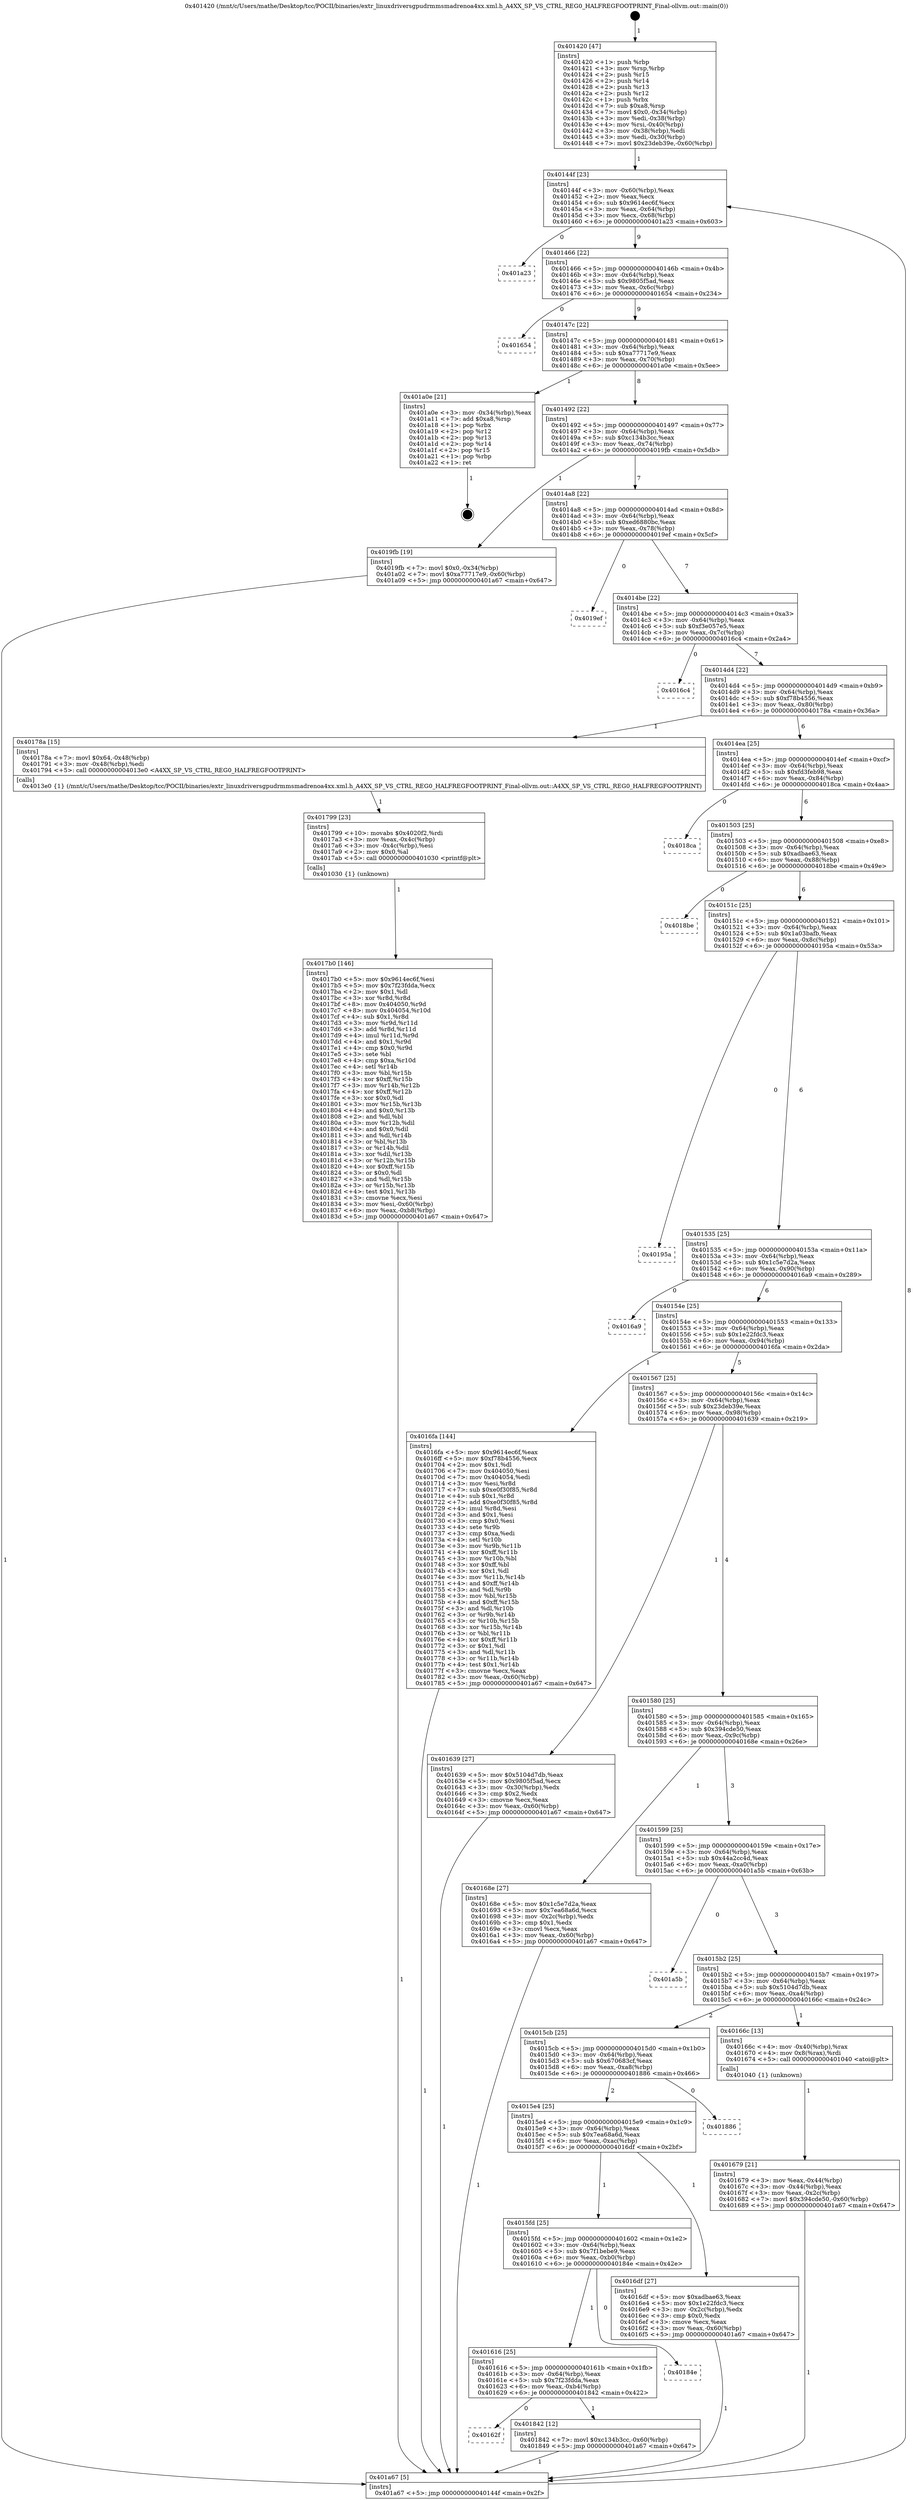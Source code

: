 digraph "0x401420" {
  label = "0x401420 (/mnt/c/Users/mathe/Desktop/tcc/POCII/binaries/extr_linuxdriversgpudrmmsmadrenoa4xx.xml.h_A4XX_SP_VS_CTRL_REG0_HALFREGFOOTPRINT_Final-ollvm.out::main(0))"
  labelloc = "t"
  node[shape=record]

  Entry [label="",width=0.3,height=0.3,shape=circle,fillcolor=black,style=filled]
  "0x40144f" [label="{
     0x40144f [23]\l
     | [instrs]\l
     &nbsp;&nbsp;0x40144f \<+3\>: mov -0x60(%rbp),%eax\l
     &nbsp;&nbsp;0x401452 \<+2\>: mov %eax,%ecx\l
     &nbsp;&nbsp;0x401454 \<+6\>: sub $0x9614ec6f,%ecx\l
     &nbsp;&nbsp;0x40145a \<+3\>: mov %eax,-0x64(%rbp)\l
     &nbsp;&nbsp;0x40145d \<+3\>: mov %ecx,-0x68(%rbp)\l
     &nbsp;&nbsp;0x401460 \<+6\>: je 0000000000401a23 \<main+0x603\>\l
  }"]
  "0x401a23" [label="{
     0x401a23\l
  }", style=dashed]
  "0x401466" [label="{
     0x401466 [22]\l
     | [instrs]\l
     &nbsp;&nbsp;0x401466 \<+5\>: jmp 000000000040146b \<main+0x4b\>\l
     &nbsp;&nbsp;0x40146b \<+3\>: mov -0x64(%rbp),%eax\l
     &nbsp;&nbsp;0x40146e \<+5\>: sub $0x9805f5ad,%eax\l
     &nbsp;&nbsp;0x401473 \<+3\>: mov %eax,-0x6c(%rbp)\l
     &nbsp;&nbsp;0x401476 \<+6\>: je 0000000000401654 \<main+0x234\>\l
  }"]
  Exit [label="",width=0.3,height=0.3,shape=circle,fillcolor=black,style=filled,peripheries=2]
  "0x401654" [label="{
     0x401654\l
  }", style=dashed]
  "0x40147c" [label="{
     0x40147c [22]\l
     | [instrs]\l
     &nbsp;&nbsp;0x40147c \<+5\>: jmp 0000000000401481 \<main+0x61\>\l
     &nbsp;&nbsp;0x401481 \<+3\>: mov -0x64(%rbp),%eax\l
     &nbsp;&nbsp;0x401484 \<+5\>: sub $0xa77717e9,%eax\l
     &nbsp;&nbsp;0x401489 \<+3\>: mov %eax,-0x70(%rbp)\l
     &nbsp;&nbsp;0x40148c \<+6\>: je 0000000000401a0e \<main+0x5ee\>\l
  }"]
  "0x40162f" [label="{
     0x40162f\l
  }", style=dashed]
  "0x401a0e" [label="{
     0x401a0e [21]\l
     | [instrs]\l
     &nbsp;&nbsp;0x401a0e \<+3\>: mov -0x34(%rbp),%eax\l
     &nbsp;&nbsp;0x401a11 \<+7\>: add $0xa8,%rsp\l
     &nbsp;&nbsp;0x401a18 \<+1\>: pop %rbx\l
     &nbsp;&nbsp;0x401a19 \<+2\>: pop %r12\l
     &nbsp;&nbsp;0x401a1b \<+2\>: pop %r13\l
     &nbsp;&nbsp;0x401a1d \<+2\>: pop %r14\l
     &nbsp;&nbsp;0x401a1f \<+2\>: pop %r15\l
     &nbsp;&nbsp;0x401a21 \<+1\>: pop %rbp\l
     &nbsp;&nbsp;0x401a22 \<+1\>: ret\l
  }"]
  "0x401492" [label="{
     0x401492 [22]\l
     | [instrs]\l
     &nbsp;&nbsp;0x401492 \<+5\>: jmp 0000000000401497 \<main+0x77\>\l
     &nbsp;&nbsp;0x401497 \<+3\>: mov -0x64(%rbp),%eax\l
     &nbsp;&nbsp;0x40149a \<+5\>: sub $0xc134b3cc,%eax\l
     &nbsp;&nbsp;0x40149f \<+3\>: mov %eax,-0x74(%rbp)\l
     &nbsp;&nbsp;0x4014a2 \<+6\>: je 00000000004019fb \<main+0x5db\>\l
  }"]
  "0x401842" [label="{
     0x401842 [12]\l
     | [instrs]\l
     &nbsp;&nbsp;0x401842 \<+7\>: movl $0xc134b3cc,-0x60(%rbp)\l
     &nbsp;&nbsp;0x401849 \<+5\>: jmp 0000000000401a67 \<main+0x647\>\l
  }"]
  "0x4019fb" [label="{
     0x4019fb [19]\l
     | [instrs]\l
     &nbsp;&nbsp;0x4019fb \<+7\>: movl $0x0,-0x34(%rbp)\l
     &nbsp;&nbsp;0x401a02 \<+7\>: movl $0xa77717e9,-0x60(%rbp)\l
     &nbsp;&nbsp;0x401a09 \<+5\>: jmp 0000000000401a67 \<main+0x647\>\l
  }"]
  "0x4014a8" [label="{
     0x4014a8 [22]\l
     | [instrs]\l
     &nbsp;&nbsp;0x4014a8 \<+5\>: jmp 00000000004014ad \<main+0x8d\>\l
     &nbsp;&nbsp;0x4014ad \<+3\>: mov -0x64(%rbp),%eax\l
     &nbsp;&nbsp;0x4014b0 \<+5\>: sub $0xed6880bc,%eax\l
     &nbsp;&nbsp;0x4014b5 \<+3\>: mov %eax,-0x78(%rbp)\l
     &nbsp;&nbsp;0x4014b8 \<+6\>: je 00000000004019ef \<main+0x5cf\>\l
  }"]
  "0x401616" [label="{
     0x401616 [25]\l
     | [instrs]\l
     &nbsp;&nbsp;0x401616 \<+5\>: jmp 000000000040161b \<main+0x1fb\>\l
     &nbsp;&nbsp;0x40161b \<+3\>: mov -0x64(%rbp),%eax\l
     &nbsp;&nbsp;0x40161e \<+5\>: sub $0x7f23fdda,%eax\l
     &nbsp;&nbsp;0x401623 \<+6\>: mov %eax,-0xb4(%rbp)\l
     &nbsp;&nbsp;0x401629 \<+6\>: je 0000000000401842 \<main+0x422\>\l
  }"]
  "0x4019ef" [label="{
     0x4019ef\l
  }", style=dashed]
  "0x4014be" [label="{
     0x4014be [22]\l
     | [instrs]\l
     &nbsp;&nbsp;0x4014be \<+5\>: jmp 00000000004014c3 \<main+0xa3\>\l
     &nbsp;&nbsp;0x4014c3 \<+3\>: mov -0x64(%rbp),%eax\l
     &nbsp;&nbsp;0x4014c6 \<+5\>: sub $0xf3e057e5,%eax\l
     &nbsp;&nbsp;0x4014cb \<+3\>: mov %eax,-0x7c(%rbp)\l
     &nbsp;&nbsp;0x4014ce \<+6\>: je 00000000004016c4 \<main+0x2a4\>\l
  }"]
  "0x40184e" [label="{
     0x40184e\l
  }", style=dashed]
  "0x4016c4" [label="{
     0x4016c4\l
  }", style=dashed]
  "0x4014d4" [label="{
     0x4014d4 [22]\l
     | [instrs]\l
     &nbsp;&nbsp;0x4014d4 \<+5\>: jmp 00000000004014d9 \<main+0xb9\>\l
     &nbsp;&nbsp;0x4014d9 \<+3\>: mov -0x64(%rbp),%eax\l
     &nbsp;&nbsp;0x4014dc \<+5\>: sub $0xf78b4556,%eax\l
     &nbsp;&nbsp;0x4014e1 \<+3\>: mov %eax,-0x80(%rbp)\l
     &nbsp;&nbsp;0x4014e4 \<+6\>: je 000000000040178a \<main+0x36a\>\l
  }"]
  "0x4017b0" [label="{
     0x4017b0 [146]\l
     | [instrs]\l
     &nbsp;&nbsp;0x4017b0 \<+5\>: mov $0x9614ec6f,%esi\l
     &nbsp;&nbsp;0x4017b5 \<+5\>: mov $0x7f23fdda,%ecx\l
     &nbsp;&nbsp;0x4017ba \<+2\>: mov $0x1,%dl\l
     &nbsp;&nbsp;0x4017bc \<+3\>: xor %r8d,%r8d\l
     &nbsp;&nbsp;0x4017bf \<+8\>: mov 0x404050,%r9d\l
     &nbsp;&nbsp;0x4017c7 \<+8\>: mov 0x404054,%r10d\l
     &nbsp;&nbsp;0x4017cf \<+4\>: sub $0x1,%r8d\l
     &nbsp;&nbsp;0x4017d3 \<+3\>: mov %r9d,%r11d\l
     &nbsp;&nbsp;0x4017d6 \<+3\>: add %r8d,%r11d\l
     &nbsp;&nbsp;0x4017d9 \<+4\>: imul %r11d,%r9d\l
     &nbsp;&nbsp;0x4017dd \<+4\>: and $0x1,%r9d\l
     &nbsp;&nbsp;0x4017e1 \<+4\>: cmp $0x0,%r9d\l
     &nbsp;&nbsp;0x4017e5 \<+3\>: sete %bl\l
     &nbsp;&nbsp;0x4017e8 \<+4\>: cmp $0xa,%r10d\l
     &nbsp;&nbsp;0x4017ec \<+4\>: setl %r14b\l
     &nbsp;&nbsp;0x4017f0 \<+3\>: mov %bl,%r15b\l
     &nbsp;&nbsp;0x4017f3 \<+4\>: xor $0xff,%r15b\l
     &nbsp;&nbsp;0x4017f7 \<+3\>: mov %r14b,%r12b\l
     &nbsp;&nbsp;0x4017fa \<+4\>: xor $0xff,%r12b\l
     &nbsp;&nbsp;0x4017fe \<+3\>: xor $0x0,%dl\l
     &nbsp;&nbsp;0x401801 \<+3\>: mov %r15b,%r13b\l
     &nbsp;&nbsp;0x401804 \<+4\>: and $0x0,%r13b\l
     &nbsp;&nbsp;0x401808 \<+2\>: and %dl,%bl\l
     &nbsp;&nbsp;0x40180a \<+3\>: mov %r12b,%dil\l
     &nbsp;&nbsp;0x40180d \<+4\>: and $0x0,%dil\l
     &nbsp;&nbsp;0x401811 \<+3\>: and %dl,%r14b\l
     &nbsp;&nbsp;0x401814 \<+3\>: or %bl,%r13b\l
     &nbsp;&nbsp;0x401817 \<+3\>: or %r14b,%dil\l
     &nbsp;&nbsp;0x40181a \<+3\>: xor %dil,%r13b\l
     &nbsp;&nbsp;0x40181d \<+3\>: or %r12b,%r15b\l
     &nbsp;&nbsp;0x401820 \<+4\>: xor $0xff,%r15b\l
     &nbsp;&nbsp;0x401824 \<+3\>: or $0x0,%dl\l
     &nbsp;&nbsp;0x401827 \<+3\>: and %dl,%r15b\l
     &nbsp;&nbsp;0x40182a \<+3\>: or %r15b,%r13b\l
     &nbsp;&nbsp;0x40182d \<+4\>: test $0x1,%r13b\l
     &nbsp;&nbsp;0x401831 \<+3\>: cmovne %ecx,%esi\l
     &nbsp;&nbsp;0x401834 \<+3\>: mov %esi,-0x60(%rbp)\l
     &nbsp;&nbsp;0x401837 \<+6\>: mov %eax,-0xb8(%rbp)\l
     &nbsp;&nbsp;0x40183d \<+5\>: jmp 0000000000401a67 \<main+0x647\>\l
  }"]
  "0x40178a" [label="{
     0x40178a [15]\l
     | [instrs]\l
     &nbsp;&nbsp;0x40178a \<+7\>: movl $0x64,-0x48(%rbp)\l
     &nbsp;&nbsp;0x401791 \<+3\>: mov -0x48(%rbp),%edi\l
     &nbsp;&nbsp;0x401794 \<+5\>: call 00000000004013e0 \<A4XX_SP_VS_CTRL_REG0_HALFREGFOOTPRINT\>\l
     | [calls]\l
     &nbsp;&nbsp;0x4013e0 \{1\} (/mnt/c/Users/mathe/Desktop/tcc/POCII/binaries/extr_linuxdriversgpudrmmsmadrenoa4xx.xml.h_A4XX_SP_VS_CTRL_REG0_HALFREGFOOTPRINT_Final-ollvm.out::A4XX_SP_VS_CTRL_REG0_HALFREGFOOTPRINT)\l
  }"]
  "0x4014ea" [label="{
     0x4014ea [25]\l
     | [instrs]\l
     &nbsp;&nbsp;0x4014ea \<+5\>: jmp 00000000004014ef \<main+0xcf\>\l
     &nbsp;&nbsp;0x4014ef \<+3\>: mov -0x64(%rbp),%eax\l
     &nbsp;&nbsp;0x4014f2 \<+5\>: sub $0xfd3feb98,%eax\l
     &nbsp;&nbsp;0x4014f7 \<+6\>: mov %eax,-0x84(%rbp)\l
     &nbsp;&nbsp;0x4014fd \<+6\>: je 00000000004018ca \<main+0x4aa\>\l
  }"]
  "0x401799" [label="{
     0x401799 [23]\l
     | [instrs]\l
     &nbsp;&nbsp;0x401799 \<+10\>: movabs $0x4020f2,%rdi\l
     &nbsp;&nbsp;0x4017a3 \<+3\>: mov %eax,-0x4c(%rbp)\l
     &nbsp;&nbsp;0x4017a6 \<+3\>: mov -0x4c(%rbp),%esi\l
     &nbsp;&nbsp;0x4017a9 \<+2\>: mov $0x0,%al\l
     &nbsp;&nbsp;0x4017ab \<+5\>: call 0000000000401030 \<printf@plt\>\l
     | [calls]\l
     &nbsp;&nbsp;0x401030 \{1\} (unknown)\l
  }"]
  "0x4018ca" [label="{
     0x4018ca\l
  }", style=dashed]
  "0x401503" [label="{
     0x401503 [25]\l
     | [instrs]\l
     &nbsp;&nbsp;0x401503 \<+5\>: jmp 0000000000401508 \<main+0xe8\>\l
     &nbsp;&nbsp;0x401508 \<+3\>: mov -0x64(%rbp),%eax\l
     &nbsp;&nbsp;0x40150b \<+5\>: sub $0xadbae63,%eax\l
     &nbsp;&nbsp;0x401510 \<+6\>: mov %eax,-0x88(%rbp)\l
     &nbsp;&nbsp;0x401516 \<+6\>: je 00000000004018be \<main+0x49e\>\l
  }"]
  "0x4015fd" [label="{
     0x4015fd [25]\l
     | [instrs]\l
     &nbsp;&nbsp;0x4015fd \<+5\>: jmp 0000000000401602 \<main+0x1e2\>\l
     &nbsp;&nbsp;0x401602 \<+3\>: mov -0x64(%rbp),%eax\l
     &nbsp;&nbsp;0x401605 \<+5\>: sub $0x7f1bebe9,%eax\l
     &nbsp;&nbsp;0x40160a \<+6\>: mov %eax,-0xb0(%rbp)\l
     &nbsp;&nbsp;0x401610 \<+6\>: je 000000000040184e \<main+0x42e\>\l
  }"]
  "0x4018be" [label="{
     0x4018be\l
  }", style=dashed]
  "0x40151c" [label="{
     0x40151c [25]\l
     | [instrs]\l
     &nbsp;&nbsp;0x40151c \<+5\>: jmp 0000000000401521 \<main+0x101\>\l
     &nbsp;&nbsp;0x401521 \<+3\>: mov -0x64(%rbp),%eax\l
     &nbsp;&nbsp;0x401524 \<+5\>: sub $0x1a03bafb,%eax\l
     &nbsp;&nbsp;0x401529 \<+6\>: mov %eax,-0x8c(%rbp)\l
     &nbsp;&nbsp;0x40152f \<+6\>: je 000000000040195a \<main+0x53a\>\l
  }"]
  "0x4016df" [label="{
     0x4016df [27]\l
     | [instrs]\l
     &nbsp;&nbsp;0x4016df \<+5\>: mov $0xadbae63,%eax\l
     &nbsp;&nbsp;0x4016e4 \<+5\>: mov $0x1e22fdc3,%ecx\l
     &nbsp;&nbsp;0x4016e9 \<+3\>: mov -0x2c(%rbp),%edx\l
     &nbsp;&nbsp;0x4016ec \<+3\>: cmp $0x0,%edx\l
     &nbsp;&nbsp;0x4016ef \<+3\>: cmove %ecx,%eax\l
     &nbsp;&nbsp;0x4016f2 \<+3\>: mov %eax,-0x60(%rbp)\l
     &nbsp;&nbsp;0x4016f5 \<+5\>: jmp 0000000000401a67 \<main+0x647\>\l
  }"]
  "0x40195a" [label="{
     0x40195a\l
  }", style=dashed]
  "0x401535" [label="{
     0x401535 [25]\l
     | [instrs]\l
     &nbsp;&nbsp;0x401535 \<+5\>: jmp 000000000040153a \<main+0x11a\>\l
     &nbsp;&nbsp;0x40153a \<+3\>: mov -0x64(%rbp),%eax\l
     &nbsp;&nbsp;0x40153d \<+5\>: sub $0x1c5e7d2a,%eax\l
     &nbsp;&nbsp;0x401542 \<+6\>: mov %eax,-0x90(%rbp)\l
     &nbsp;&nbsp;0x401548 \<+6\>: je 00000000004016a9 \<main+0x289\>\l
  }"]
  "0x4015e4" [label="{
     0x4015e4 [25]\l
     | [instrs]\l
     &nbsp;&nbsp;0x4015e4 \<+5\>: jmp 00000000004015e9 \<main+0x1c9\>\l
     &nbsp;&nbsp;0x4015e9 \<+3\>: mov -0x64(%rbp),%eax\l
     &nbsp;&nbsp;0x4015ec \<+5\>: sub $0x7ea68a6d,%eax\l
     &nbsp;&nbsp;0x4015f1 \<+6\>: mov %eax,-0xac(%rbp)\l
     &nbsp;&nbsp;0x4015f7 \<+6\>: je 00000000004016df \<main+0x2bf\>\l
  }"]
  "0x4016a9" [label="{
     0x4016a9\l
  }", style=dashed]
  "0x40154e" [label="{
     0x40154e [25]\l
     | [instrs]\l
     &nbsp;&nbsp;0x40154e \<+5\>: jmp 0000000000401553 \<main+0x133\>\l
     &nbsp;&nbsp;0x401553 \<+3\>: mov -0x64(%rbp),%eax\l
     &nbsp;&nbsp;0x401556 \<+5\>: sub $0x1e22fdc3,%eax\l
     &nbsp;&nbsp;0x40155b \<+6\>: mov %eax,-0x94(%rbp)\l
     &nbsp;&nbsp;0x401561 \<+6\>: je 00000000004016fa \<main+0x2da\>\l
  }"]
  "0x401886" [label="{
     0x401886\l
  }", style=dashed]
  "0x4016fa" [label="{
     0x4016fa [144]\l
     | [instrs]\l
     &nbsp;&nbsp;0x4016fa \<+5\>: mov $0x9614ec6f,%eax\l
     &nbsp;&nbsp;0x4016ff \<+5\>: mov $0xf78b4556,%ecx\l
     &nbsp;&nbsp;0x401704 \<+2\>: mov $0x1,%dl\l
     &nbsp;&nbsp;0x401706 \<+7\>: mov 0x404050,%esi\l
     &nbsp;&nbsp;0x40170d \<+7\>: mov 0x404054,%edi\l
     &nbsp;&nbsp;0x401714 \<+3\>: mov %esi,%r8d\l
     &nbsp;&nbsp;0x401717 \<+7\>: sub $0xe0f30f85,%r8d\l
     &nbsp;&nbsp;0x40171e \<+4\>: sub $0x1,%r8d\l
     &nbsp;&nbsp;0x401722 \<+7\>: add $0xe0f30f85,%r8d\l
     &nbsp;&nbsp;0x401729 \<+4\>: imul %r8d,%esi\l
     &nbsp;&nbsp;0x40172d \<+3\>: and $0x1,%esi\l
     &nbsp;&nbsp;0x401730 \<+3\>: cmp $0x0,%esi\l
     &nbsp;&nbsp;0x401733 \<+4\>: sete %r9b\l
     &nbsp;&nbsp;0x401737 \<+3\>: cmp $0xa,%edi\l
     &nbsp;&nbsp;0x40173a \<+4\>: setl %r10b\l
     &nbsp;&nbsp;0x40173e \<+3\>: mov %r9b,%r11b\l
     &nbsp;&nbsp;0x401741 \<+4\>: xor $0xff,%r11b\l
     &nbsp;&nbsp;0x401745 \<+3\>: mov %r10b,%bl\l
     &nbsp;&nbsp;0x401748 \<+3\>: xor $0xff,%bl\l
     &nbsp;&nbsp;0x40174b \<+3\>: xor $0x1,%dl\l
     &nbsp;&nbsp;0x40174e \<+3\>: mov %r11b,%r14b\l
     &nbsp;&nbsp;0x401751 \<+4\>: and $0xff,%r14b\l
     &nbsp;&nbsp;0x401755 \<+3\>: and %dl,%r9b\l
     &nbsp;&nbsp;0x401758 \<+3\>: mov %bl,%r15b\l
     &nbsp;&nbsp;0x40175b \<+4\>: and $0xff,%r15b\l
     &nbsp;&nbsp;0x40175f \<+3\>: and %dl,%r10b\l
     &nbsp;&nbsp;0x401762 \<+3\>: or %r9b,%r14b\l
     &nbsp;&nbsp;0x401765 \<+3\>: or %r10b,%r15b\l
     &nbsp;&nbsp;0x401768 \<+3\>: xor %r15b,%r14b\l
     &nbsp;&nbsp;0x40176b \<+3\>: or %bl,%r11b\l
     &nbsp;&nbsp;0x40176e \<+4\>: xor $0xff,%r11b\l
     &nbsp;&nbsp;0x401772 \<+3\>: or $0x1,%dl\l
     &nbsp;&nbsp;0x401775 \<+3\>: and %dl,%r11b\l
     &nbsp;&nbsp;0x401778 \<+3\>: or %r11b,%r14b\l
     &nbsp;&nbsp;0x40177b \<+4\>: test $0x1,%r14b\l
     &nbsp;&nbsp;0x40177f \<+3\>: cmovne %ecx,%eax\l
     &nbsp;&nbsp;0x401782 \<+3\>: mov %eax,-0x60(%rbp)\l
     &nbsp;&nbsp;0x401785 \<+5\>: jmp 0000000000401a67 \<main+0x647\>\l
  }"]
  "0x401567" [label="{
     0x401567 [25]\l
     | [instrs]\l
     &nbsp;&nbsp;0x401567 \<+5\>: jmp 000000000040156c \<main+0x14c\>\l
     &nbsp;&nbsp;0x40156c \<+3\>: mov -0x64(%rbp),%eax\l
     &nbsp;&nbsp;0x40156f \<+5\>: sub $0x23deb39e,%eax\l
     &nbsp;&nbsp;0x401574 \<+6\>: mov %eax,-0x98(%rbp)\l
     &nbsp;&nbsp;0x40157a \<+6\>: je 0000000000401639 \<main+0x219\>\l
  }"]
  "0x401679" [label="{
     0x401679 [21]\l
     | [instrs]\l
     &nbsp;&nbsp;0x401679 \<+3\>: mov %eax,-0x44(%rbp)\l
     &nbsp;&nbsp;0x40167c \<+3\>: mov -0x44(%rbp),%eax\l
     &nbsp;&nbsp;0x40167f \<+3\>: mov %eax,-0x2c(%rbp)\l
     &nbsp;&nbsp;0x401682 \<+7\>: movl $0x394cde50,-0x60(%rbp)\l
     &nbsp;&nbsp;0x401689 \<+5\>: jmp 0000000000401a67 \<main+0x647\>\l
  }"]
  "0x401639" [label="{
     0x401639 [27]\l
     | [instrs]\l
     &nbsp;&nbsp;0x401639 \<+5\>: mov $0x5104d7db,%eax\l
     &nbsp;&nbsp;0x40163e \<+5\>: mov $0x9805f5ad,%ecx\l
     &nbsp;&nbsp;0x401643 \<+3\>: mov -0x30(%rbp),%edx\l
     &nbsp;&nbsp;0x401646 \<+3\>: cmp $0x2,%edx\l
     &nbsp;&nbsp;0x401649 \<+3\>: cmovne %ecx,%eax\l
     &nbsp;&nbsp;0x40164c \<+3\>: mov %eax,-0x60(%rbp)\l
     &nbsp;&nbsp;0x40164f \<+5\>: jmp 0000000000401a67 \<main+0x647\>\l
  }"]
  "0x401580" [label="{
     0x401580 [25]\l
     | [instrs]\l
     &nbsp;&nbsp;0x401580 \<+5\>: jmp 0000000000401585 \<main+0x165\>\l
     &nbsp;&nbsp;0x401585 \<+3\>: mov -0x64(%rbp),%eax\l
     &nbsp;&nbsp;0x401588 \<+5\>: sub $0x394cde50,%eax\l
     &nbsp;&nbsp;0x40158d \<+6\>: mov %eax,-0x9c(%rbp)\l
     &nbsp;&nbsp;0x401593 \<+6\>: je 000000000040168e \<main+0x26e\>\l
  }"]
  "0x401a67" [label="{
     0x401a67 [5]\l
     | [instrs]\l
     &nbsp;&nbsp;0x401a67 \<+5\>: jmp 000000000040144f \<main+0x2f\>\l
  }"]
  "0x401420" [label="{
     0x401420 [47]\l
     | [instrs]\l
     &nbsp;&nbsp;0x401420 \<+1\>: push %rbp\l
     &nbsp;&nbsp;0x401421 \<+3\>: mov %rsp,%rbp\l
     &nbsp;&nbsp;0x401424 \<+2\>: push %r15\l
     &nbsp;&nbsp;0x401426 \<+2\>: push %r14\l
     &nbsp;&nbsp;0x401428 \<+2\>: push %r13\l
     &nbsp;&nbsp;0x40142a \<+2\>: push %r12\l
     &nbsp;&nbsp;0x40142c \<+1\>: push %rbx\l
     &nbsp;&nbsp;0x40142d \<+7\>: sub $0xa8,%rsp\l
     &nbsp;&nbsp;0x401434 \<+7\>: movl $0x0,-0x34(%rbp)\l
     &nbsp;&nbsp;0x40143b \<+3\>: mov %edi,-0x38(%rbp)\l
     &nbsp;&nbsp;0x40143e \<+4\>: mov %rsi,-0x40(%rbp)\l
     &nbsp;&nbsp;0x401442 \<+3\>: mov -0x38(%rbp),%edi\l
     &nbsp;&nbsp;0x401445 \<+3\>: mov %edi,-0x30(%rbp)\l
     &nbsp;&nbsp;0x401448 \<+7\>: movl $0x23deb39e,-0x60(%rbp)\l
  }"]
  "0x4015cb" [label="{
     0x4015cb [25]\l
     | [instrs]\l
     &nbsp;&nbsp;0x4015cb \<+5\>: jmp 00000000004015d0 \<main+0x1b0\>\l
     &nbsp;&nbsp;0x4015d0 \<+3\>: mov -0x64(%rbp),%eax\l
     &nbsp;&nbsp;0x4015d3 \<+5\>: sub $0x670683cf,%eax\l
     &nbsp;&nbsp;0x4015d8 \<+6\>: mov %eax,-0xa8(%rbp)\l
     &nbsp;&nbsp;0x4015de \<+6\>: je 0000000000401886 \<main+0x466\>\l
  }"]
  "0x40168e" [label="{
     0x40168e [27]\l
     | [instrs]\l
     &nbsp;&nbsp;0x40168e \<+5\>: mov $0x1c5e7d2a,%eax\l
     &nbsp;&nbsp;0x401693 \<+5\>: mov $0x7ea68a6d,%ecx\l
     &nbsp;&nbsp;0x401698 \<+3\>: mov -0x2c(%rbp),%edx\l
     &nbsp;&nbsp;0x40169b \<+3\>: cmp $0x1,%edx\l
     &nbsp;&nbsp;0x40169e \<+3\>: cmovl %ecx,%eax\l
     &nbsp;&nbsp;0x4016a1 \<+3\>: mov %eax,-0x60(%rbp)\l
     &nbsp;&nbsp;0x4016a4 \<+5\>: jmp 0000000000401a67 \<main+0x647\>\l
  }"]
  "0x401599" [label="{
     0x401599 [25]\l
     | [instrs]\l
     &nbsp;&nbsp;0x401599 \<+5\>: jmp 000000000040159e \<main+0x17e\>\l
     &nbsp;&nbsp;0x40159e \<+3\>: mov -0x64(%rbp),%eax\l
     &nbsp;&nbsp;0x4015a1 \<+5\>: sub $0x44a2cc4d,%eax\l
     &nbsp;&nbsp;0x4015a6 \<+6\>: mov %eax,-0xa0(%rbp)\l
     &nbsp;&nbsp;0x4015ac \<+6\>: je 0000000000401a5b \<main+0x63b\>\l
  }"]
  "0x40166c" [label="{
     0x40166c [13]\l
     | [instrs]\l
     &nbsp;&nbsp;0x40166c \<+4\>: mov -0x40(%rbp),%rax\l
     &nbsp;&nbsp;0x401670 \<+4\>: mov 0x8(%rax),%rdi\l
     &nbsp;&nbsp;0x401674 \<+5\>: call 0000000000401040 \<atoi@plt\>\l
     | [calls]\l
     &nbsp;&nbsp;0x401040 \{1\} (unknown)\l
  }"]
  "0x401a5b" [label="{
     0x401a5b\l
  }", style=dashed]
  "0x4015b2" [label="{
     0x4015b2 [25]\l
     | [instrs]\l
     &nbsp;&nbsp;0x4015b2 \<+5\>: jmp 00000000004015b7 \<main+0x197\>\l
     &nbsp;&nbsp;0x4015b7 \<+3\>: mov -0x64(%rbp),%eax\l
     &nbsp;&nbsp;0x4015ba \<+5\>: sub $0x5104d7db,%eax\l
     &nbsp;&nbsp;0x4015bf \<+6\>: mov %eax,-0xa4(%rbp)\l
     &nbsp;&nbsp;0x4015c5 \<+6\>: je 000000000040166c \<main+0x24c\>\l
  }"]
  Entry -> "0x401420" [label=" 1"]
  "0x40144f" -> "0x401a23" [label=" 0"]
  "0x40144f" -> "0x401466" [label=" 9"]
  "0x401a0e" -> Exit [label=" 1"]
  "0x401466" -> "0x401654" [label=" 0"]
  "0x401466" -> "0x40147c" [label=" 9"]
  "0x4019fb" -> "0x401a67" [label=" 1"]
  "0x40147c" -> "0x401a0e" [label=" 1"]
  "0x40147c" -> "0x401492" [label=" 8"]
  "0x401842" -> "0x401a67" [label=" 1"]
  "0x401492" -> "0x4019fb" [label=" 1"]
  "0x401492" -> "0x4014a8" [label=" 7"]
  "0x401616" -> "0x40162f" [label=" 0"]
  "0x4014a8" -> "0x4019ef" [label=" 0"]
  "0x4014a8" -> "0x4014be" [label=" 7"]
  "0x401616" -> "0x401842" [label=" 1"]
  "0x4014be" -> "0x4016c4" [label=" 0"]
  "0x4014be" -> "0x4014d4" [label=" 7"]
  "0x4015fd" -> "0x401616" [label=" 1"]
  "0x4014d4" -> "0x40178a" [label=" 1"]
  "0x4014d4" -> "0x4014ea" [label=" 6"]
  "0x4015fd" -> "0x40184e" [label=" 0"]
  "0x4014ea" -> "0x4018ca" [label=" 0"]
  "0x4014ea" -> "0x401503" [label=" 6"]
  "0x4017b0" -> "0x401a67" [label=" 1"]
  "0x401503" -> "0x4018be" [label=" 0"]
  "0x401503" -> "0x40151c" [label=" 6"]
  "0x401799" -> "0x4017b0" [label=" 1"]
  "0x40151c" -> "0x40195a" [label=" 0"]
  "0x40151c" -> "0x401535" [label=" 6"]
  "0x40178a" -> "0x401799" [label=" 1"]
  "0x401535" -> "0x4016a9" [label=" 0"]
  "0x401535" -> "0x40154e" [label=" 6"]
  "0x4016df" -> "0x401a67" [label=" 1"]
  "0x40154e" -> "0x4016fa" [label=" 1"]
  "0x40154e" -> "0x401567" [label=" 5"]
  "0x4015e4" -> "0x4015fd" [label=" 1"]
  "0x401567" -> "0x401639" [label=" 1"]
  "0x401567" -> "0x401580" [label=" 4"]
  "0x401639" -> "0x401a67" [label=" 1"]
  "0x401420" -> "0x40144f" [label=" 1"]
  "0x401a67" -> "0x40144f" [label=" 8"]
  "0x4016fa" -> "0x401a67" [label=" 1"]
  "0x401580" -> "0x40168e" [label=" 1"]
  "0x401580" -> "0x401599" [label=" 3"]
  "0x4015cb" -> "0x4015e4" [label=" 2"]
  "0x401599" -> "0x401a5b" [label=" 0"]
  "0x401599" -> "0x4015b2" [label=" 3"]
  "0x4015cb" -> "0x401886" [label=" 0"]
  "0x4015b2" -> "0x40166c" [label=" 1"]
  "0x4015b2" -> "0x4015cb" [label=" 2"]
  "0x40166c" -> "0x401679" [label=" 1"]
  "0x401679" -> "0x401a67" [label=" 1"]
  "0x40168e" -> "0x401a67" [label=" 1"]
  "0x4015e4" -> "0x4016df" [label=" 1"]
}
